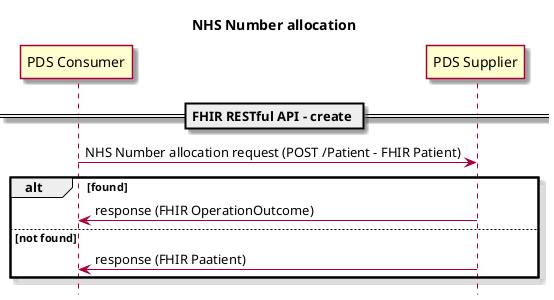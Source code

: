 @startuml

hide footbox

skin rose

title "NHS Number allocation"


participant "PDS Consumer" as PDSConsumer
participant "PDS Supplier" as PDSSupplier


== FHIR RESTful API - create ==

PDSConsumer -> PDSSupplier : NHS Number allocation request (POST /Patient - FHIR Patient)
alt found
PDSSupplier -> PDSConsumer : response (FHIR OperationOutcome)
else not found
PDSSupplier -> PDSConsumer : response (FHIR Paatient)
end

@enduml
